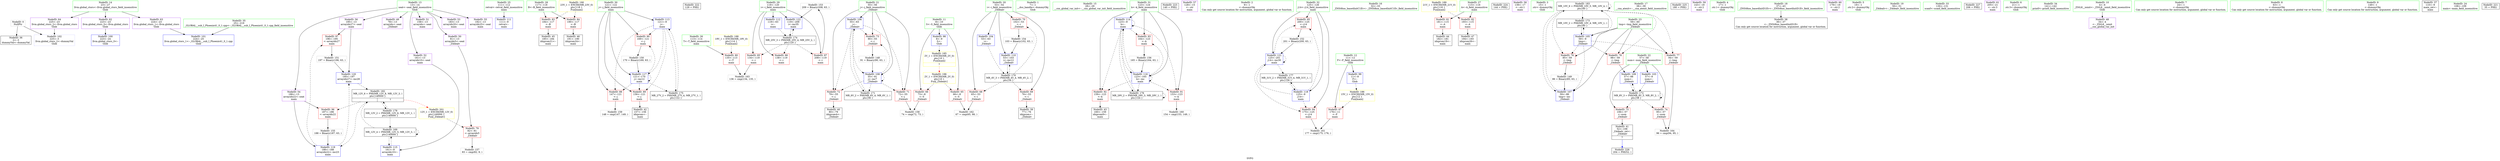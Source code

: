 digraph "SVFG" {
	label="SVFG";

	Node0x55be7a978090 [shape=record,color=grey,label="{NodeID: 0\nNullPtr}"];
	Node0x55be7a978090 -> Node0x55be7a991e50[style=solid];
	Node0x55be7a978090 -> Node0x55be7a992d80[style=solid];
	Node0x55be7a9928e0 [shape=record,color=red,label="{NodeID: 97\n196\<--195\n\<--arrayidx27\nmain\n}"];
	Node0x55be7a9928e0 -> Node0x55be7a999d30[style=solid];
	Node0x55be7a990db0 [shape=record,color=green,label="{NodeID: 14\n23\<--27\nllvm.global_ctors\<--llvm.global_ctors_field_insensitive\nGlob }"];
	Node0x55be7a990db0 -> Node0x55be7a994390[style=solid];
	Node0x55be7a990db0 -> Node0x55be7a994460[style=solid];
	Node0x55be7a990db0 -> Node0x55be7a994530[style=solid];
	Node0x55be7a993500 [shape=record,color=blue,label="{NodeID: 111\n111\<--9\nretval\<--\nmain\n}"];
	Node0x55be7a9917d0 [shape=record,color=green,label="{NodeID: 28\n117\<--118\nB\<--B_field_insensitive\nmain\n}"];
	Node0x55be7a9917d0 -> Node0x55be7a9954a0[style=solid];
	Node0x55be7a9917d0 -> Node0x55be7a995570[style=solid];
	Node0x55be7a992330 [shape=record,color=black,label="{NodeID: 42\n157\<--156\nidxprom\<--\nmain\n}"];
	Node0x55be7a9b4680 [shape=record,color=black,label="{NodeID: 222\n129 = PHI()\n}"];
	Node0x55be7a993eb0 [shape=record,color=purple,label="{NodeID: 56\n195\<--13\narrayidx27\<--seat\nmain\n}"];
	Node0x55be7a993eb0 -> Node0x55be7a9928e0[style=solid];
	Node0x55be7a993eb0 -> Node0x55be7a9983a0[style=solid];
	Node0x55be7a99a030 [shape=record,color=grey,label="{NodeID: 153\n209 = Binary(208, 63, )\n}"];
	Node0x55be7a99a030 -> Node0x55be7a998540[style=solid];
	Node0x55be7a994a10 [shape=record,color=red,label="{NodeID: 70\n102\<--53\n\<--i\n_Z4dealv\n}"];
	Node0x55be7a994a10 -> Node0x55be7a99a1b0[style=solid];
	Node0x55be7a995570 [shape=record,color=red,label="{NodeID: 84\n190\<--117\n\<--B\nmain\n}"];
	Node0x55be7a995570 -> Node0x55be7a992670[style=solid];
	Node0x55be7a98a8a0 [shape=record,color=green,label="{NodeID: 1\n7\<--1\n__dso_handle\<--dummyObj\nGlob }"];
	Node0x55be7a9929b0 [shape=record,color=blue,label="{NodeID: 98\n8\<--9\nS\<--\nGlob }"];
	Node0x55be7a9929b0 -> Node0x55be7a9a6780[style=dashed];
	Node0x55be7a990e40 [shape=record,color=green,label="{NodeID: 15\n28\<--29\n__cxx_global_var_init\<--__cxx_global_var_init_field_insensitive\n}"];
	Node0x55be7a9935d0 [shape=record,color=blue,label="{NodeID: 112\n119\<--63\ni\<--\nmain\n}"];
	Node0x55be7a9935d0 -> Node0x55be7a9a3080[style=dashed];
	Node0x55be7a9918a0 [shape=record,color=green,label="{NodeID: 29\n119\<--120\ni\<--i_field_insensitive\nmain\n}"];
	Node0x55be7a9918a0 -> Node0x55be7a995640[style=solid];
	Node0x55be7a9918a0 -> Node0x55be7a995710[style=solid];
	Node0x55be7a9918a0 -> Node0x55be7a9957e0[style=solid];
	Node0x55be7a9918a0 -> Node0x55be7a9935d0[style=solid];
	Node0x55be7a9918a0 -> Node0x55be7a998540[style=solid];
	Node0x55be7a992400 [shape=record,color=black,label="{NodeID: 43\n160\<--159\nidxprom9\<--\nmain\n}"];
	Node0x55be7a9b4780 [shape=record,color=black,label="{NodeID: 223\n140 = PHI()\n}"];
	Node0x55be7a993f80 [shape=record,color=purple,label="{NodeID: 57\n128\<--15\n\<--.str\nmain\n}"];
	Node0x55be7a99a1b0 [shape=record,color=grey,label="{NodeID: 154\n103 = Binary(102, 63, )\n}"];
	Node0x55be7a99a1b0 -> Node0x55be7a993430[style=solid];
	Node0x55be7a994ae0 [shape=record,color=red,label="{NodeID: 71\n72\<--55\n\<--j\n_Z4dealv\n}"];
	Node0x55be7a994ae0 -> Node0x55be7a99a7b0[style=solid];
	Node0x55be7a995640 [shape=record,color=red,label="{NodeID: 85\n134\<--119\n\<--i\nmain\n}"];
	Node0x55be7a995640 -> Node0x55be7a99af30[style=solid];
	Node0x55be7a978ad0 [shape=record,color=green,label="{NodeID: 2\n9\<--1\n\<--dummyObj\nCan only get source location for instruction, argument, global var or function.}"];
	Node0x55be7a9a5880 [shape=record,color=black,label="{NodeID: 182\nMR_12V_6 = PHI(MR_12V_8, MR_12V_3, )\npts\{140000 \}\n|{|<s3>7}}"];
	Node0x55be7a9a5880 -> Node0x55be7a992810[style=dashed];
	Node0x55be7a9a5880 -> Node0x55be7a9982d0[style=dashed];
	Node0x55be7a9a5880 -> Node0x55be7a9a4480[style=dashed];
	Node0x55be7a9a5880:s3 -> Node0x55be7a9a9820[style=dashed,color=red];
	Node0x55be7a992a80 [shape=record,color=blue,label="{NodeID: 99\n11\<--9\nF\<--\nGlob }"];
	Node0x55be7a992a80 -> Node0x55be7a9a72a0[style=dashed];
	Node0x55be7a990ed0 [shape=record,color=green,label="{NodeID: 16\n32\<--33\n_ZNSt8ios_base4InitC1Ev\<--_ZNSt8ios_base4InitC1Ev_field_insensitive\n}"];
	Node0x55be7a996ac0 [shape=record,color=yellow,style=double,label="{NodeID: 196\n2V_1 = ENCHI(MR_2V_0)\npts\{10 \}\nFun[_Z4dealv]}"];
	Node0x55be7a996ac0 -> Node0x55be7a994600[style=dashed];
	Node0x55be7a996ac0 -> Node0x55be7a9946d0[style=dashed];
	Node0x55be7a9936a0 [shape=record,color=blue,label="{NodeID: 113\n121\<--9\nj\<--\nmain\n}"];
	Node0x55be7a9936a0 -> Node0x55be7a9958b0[style=dashed];
	Node0x55be7a9936a0 -> Node0x55be7a995980[style=dashed];
	Node0x55be7a9936a0 -> Node0x55be7a995a50[style=dashed];
	Node0x55be7a9936a0 -> Node0x55be7a998130[style=dashed];
	Node0x55be7a9936a0 -> Node0x55be7a9a3580[style=dashed];
	Node0x55be7a991970 [shape=record,color=green,label="{NodeID: 30\n121\<--122\nj\<--j_field_insensitive\nmain\n}"];
	Node0x55be7a991970 -> Node0x55be7a9958b0[style=solid];
	Node0x55be7a991970 -> Node0x55be7a995980[style=solid];
	Node0x55be7a991970 -> Node0x55be7a995a50[style=solid];
	Node0x55be7a991970 -> Node0x55be7a9936a0[style=solid];
	Node0x55be7a991970 -> Node0x55be7a998130[style=solid];
	Node0x55be7a9924d0 [shape=record,color=black,label="{NodeID: 44\n182\<--181\nidxprom19\<--\nmain\n}"];
	Node0x55be7a9b4880 [shape=record,color=black,label="{NodeID: 224\n144 = PHI()\n}"];
	Node0x55be7a994050 [shape=record,color=purple,label="{NodeID: 58\n139\<--17\n\<--.str.1\nmain\n}"];
	Node0x55be7a99a330 [shape=record,color=grey,label="{NodeID: 155\n188 = Binary(187, 63, )\n}"];
	Node0x55be7a99a330 -> Node0x55be7a9982d0[style=solid];
	Node0x55be7a994bb0 [shape=record,color=red,label="{NodeID: 72\n79\<--55\n\<--j\n_Z4dealv\n}"];
	Node0x55be7a994bb0 -> Node0x55be7a992190[style=solid];
	Node0x55be7a9a1780 [shape=record,color=black,label="{NodeID: 169\nMR_12V_4 = PHI(MR_12V_5, MR_12V_3, )\npts\{140000 \}\n}"];
	Node0x55be7a9a1780 -> Node0x55be7a997f90[style=dashed];
	Node0x55be7a9a1780 -> Node0x55be7a9a1780[style=dashed];
	Node0x55be7a9a1780 -> Node0x55be7a9a5880[style=dashed];
	Node0x55be7a995710 [shape=record,color=red,label="{NodeID: 86\n138\<--119\n\<--i\nmain\n}"];
	Node0x55be7a98b8f0 [shape=record,color=green,label="{NodeID: 3\n15\<--1\n.str\<--dummyObj\nGlob }"];
	Node0x55be7a9a5d80 [shape=record,color=black,label="{NodeID: 183\nMR_10V_6 = PHI(MR_10V_5, MR_10V_4, )\npts\{60 \}\n}"];
	Node0x55be7a9a5d80 -> Node0x55be7a994ef0[style=dashed];
	Node0x55be7a9a5d80 -> Node0x55be7a994fc0[style=dashed];
	Node0x55be7a9a5d80 -> Node0x55be7a995090[style=dashed];
	Node0x55be7a9a5d80 -> Node0x55be7a9931c0[style=dashed];
	Node0x55be7a9a5d80 -> Node0x55be7a9a2b80[style=dashed];
	Node0x55be7a9a5d80 -> Node0x55be7a9a5d80[style=dashed];
	Node0x55be7a992b80 [shape=record,color=blue,label="{NodeID: 100\n223\<--24\nllvm.global_ctors_0\<--\nGlob }"];
	Node0x55be7a990f60 [shape=record,color=green,label="{NodeID: 17\n38\<--39\n__cxa_atexit\<--__cxa_atexit_field_insensitive\n}"];
	Node0x55be7a993770 [shape=record,color=blue,label="{NodeID: 114\n123\<--9\nk\<--\nmain\n}"];
	Node0x55be7a993770 -> Node0x55be7a995b20[style=dashed];
	Node0x55be7a993770 -> Node0x55be7a995bf0[style=dashed];
	Node0x55be7a993770 -> Node0x55be7a995cc0[style=dashed];
	Node0x55be7a993770 -> Node0x55be7a993770[style=dashed];
	Node0x55be7a993770 -> Node0x55be7a998060[style=dashed];
	Node0x55be7a993770 -> Node0x55be7a9a3a80[style=dashed];
	Node0x55be7a991a40 [shape=record,color=green,label="{NodeID: 31\n123\<--124\nk\<--k_field_insensitive\nmain\n}"];
	Node0x55be7a991a40 -> Node0x55be7a995b20[style=solid];
	Node0x55be7a991a40 -> Node0x55be7a995bf0[style=solid];
	Node0x55be7a991a40 -> Node0x55be7a995cc0[style=solid];
	Node0x55be7a991a40 -> Node0x55be7a993770[style=solid];
	Node0x55be7a991a40 -> Node0x55be7a998060[style=solid];
	Node0x55be7a9925a0 [shape=record,color=black,label="{NodeID: 45\n185\<--184\nidxprom21\<--\nmain\n}"];
	Node0x55be7a9b4980 [shape=record,color=black,label="{NodeID: 225\n180 = PHI()\n}"];
	Node0x55be7a994120 [shape=record,color=purple,label="{NodeID: 59\n143\<--19\n\<--.str.2\nmain\n}"];
	Node0x55be7a99a4b0 [shape=record,color=grey,label="{NodeID: 156\n165 = Binary(164, 63, )\n}"];
	Node0x55be7a99a4b0 -> Node0x55be7a998060[style=solid];
	Node0x55be7a994c80 [shape=record,color=red,label="{NodeID: 73\n90\<--55\n\<--j\n_Z4dealv\n}"];
	Node0x55be7a994c80 -> Node0x55be7a9998b0[style=solid];
	Node0x55be7a9a1c80 [shape=record,color=black,label="{NodeID: 170\nMR_4V_3 = PHI(MR_4V_4, MR_4V_2, )\npts\{54 \}\n}"];
	Node0x55be7a9a1c80 -> Node0x55be7a994870[style=dashed];
	Node0x55be7a9a1c80 -> Node0x55be7a994940[style=dashed];
	Node0x55be7a9a1c80 -> Node0x55be7a994a10[style=dashed];
	Node0x55be7a9a1c80 -> Node0x55be7a993430[style=dashed];
	Node0x55be7a9957e0 [shape=record,color=red,label="{NodeID: 87\n208\<--119\n\<--i\nmain\n}"];
	Node0x55be7a9957e0 -> Node0x55be7a99a030[style=solid];
	Node0x55be7a9784e0 [shape=record,color=green,label="{NodeID: 4\n17\<--1\n.str.1\<--dummyObj\nGlob }"];
	Node0x55be7a992c80 [shape=record,color=blue,label="{NodeID: 101\n224\<--25\nllvm.global_ctors_1\<--_GLOBAL__sub_I_Phoenix41_0_1.cpp\nGlob }"];
	Node0x55be7a990ff0 [shape=record,color=green,label="{NodeID: 18\n37\<--43\n_ZNSt8ios_base4InitD1Ev\<--_ZNSt8ios_base4InitD1Ev_field_insensitive\n}"];
	Node0x55be7a990ff0 -> Node0x55be7a991ff0[style=solid];
	Node0x55be7a997f90 [shape=record,color=blue,label="{NodeID: 115\n161\<--9\narrayidx10\<--\nmain\n}"];
	Node0x55be7a997f90 -> Node0x55be7a9a1780[style=dashed];
	Node0x55be7a991b10 [shape=record,color=green,label="{NodeID: 32\n125\<--126\nj14\<--j14_field_insensitive\nmain\n}"];
	Node0x55be7a991b10 -> Node0x55be7a995d90[style=solid];
	Node0x55be7a991b10 -> Node0x55be7a995e60[style=solid];
	Node0x55be7a991b10 -> Node0x55be7a998200[style=solid];
	Node0x55be7a991b10 -> Node0x55be7a998470[style=solid];
	Node0x55be7a992670 [shape=record,color=black,label="{NodeID: 46\n191\<--190\nidxprom24\<--\nmain\n}"];
	Node0x55be7a9b4a80 [shape=record,color=black,label="{NodeID: 226\n204 = PHI(52, )\n}"];
	Node0x55be7a9941f0 [shape=record,color=purple,label="{NodeID: 60\n179\<--19\n\<--.str.2\nmain\n}"];
	Node0x55be7a99a630 [shape=record,color=grey,label="{NodeID: 157\n83 = cmp(82, 9, )\n}"];
	Node0x55be7a994d50 [shape=record,color=red,label="{NodeID: 74\n95\<--57\n\<--num\n_Z4dealv\n}"];
	Node0x55be7a994d50 -> Node0x55be7a99b0b0[style=solid];
	Node0x55be7a9a2180 [shape=record,color=black,label="{NodeID: 171\nMR_6V_2 = PHI(MR_6V_4, MR_6V_1, )\npts\{56 \}\n}"];
	Node0x55be7a9a2180 -> Node0x55be7a9930f0[style=dashed];
	Node0x55be7a9958b0 [shape=record,color=red,label="{NodeID: 88\n147\<--121\n\<--j\nmain\n}"];
	Node0x55be7a9958b0 -> Node0x55be7a99a930[style=solid];
	Node0x55be7a9783a0 [shape=record,color=green,label="{NodeID: 5\n19\<--1\n.str.2\<--dummyObj\nGlob }"];
	Node0x55be7a9a6780 [shape=record,color=yellow,style=double,label="{NodeID: 185\n2V_1 = ENCHI(MR_2V_0)\npts\{10 \}\nFun[main]|{<s0>7}}"];
	Node0x55be7a9a6780:s0 -> Node0x55be7a996ac0[style=dashed,color=red];
	Node0x55be7a992d80 [shape=record,color=blue, style = dotted,label="{NodeID: 102\n225\<--3\nllvm.global_ctors_2\<--dummyVal\nGlob }"];
	Node0x55be7a991080 [shape=record,color=green,label="{NodeID: 19\n50\<--51\n_Z4dealv\<--_Z4dealv_field_insensitive\n}"];
	Node0x55be7a998060 [shape=record,color=blue,label="{NodeID: 116\n123\<--165\nk\<--inc\nmain\n}"];
	Node0x55be7a998060 -> Node0x55be7a995b20[style=dashed];
	Node0x55be7a998060 -> Node0x55be7a995bf0[style=dashed];
	Node0x55be7a998060 -> Node0x55be7a995cc0[style=dashed];
	Node0x55be7a998060 -> Node0x55be7a993770[style=dashed];
	Node0x55be7a998060 -> Node0x55be7a998060[style=dashed];
	Node0x55be7a998060 -> Node0x55be7a9a3a80[style=dashed];
	Node0x55be7a991be0 [shape=record,color=green,label="{NodeID: 33\n130\<--131\nscanf\<--scanf_field_insensitive\n}"];
	Node0x55be7a992740 [shape=record,color=black,label="{NodeID: 47\n194\<--193\nidxprom26\<--\nmain\n}"];
	Node0x55be7a9b4c70 [shape=record,color=black,label="{NodeID: 227\n206 = PHI()\n}"];
	Node0x55be7a9942c0 [shape=record,color=purple,label="{NodeID: 61\n205\<--21\n\<--.str.3\nmain\n}"];
	Node0x55be7a99a7b0 [shape=record,color=grey,label="{NodeID: 158\n74 = cmp(72, 73, )\n}"];
	Node0x55be7a994e20 [shape=record,color=red,label="{NodeID: 75\n106\<--57\n\<--num\n_Z4dealv\n}"];
	Node0x55be7a994e20 -> Node0x55be7a992260[style=solid];
	Node0x55be7a9a2680 [shape=record,color=black,label="{NodeID: 172\nMR_8V_3 = PHI(MR_8V_5, MR_8V_2, )\npts\{58 \}\n}"];
	Node0x55be7a9a2680 -> Node0x55be7a994d50[style=dashed];
	Node0x55be7a9a2680 -> Node0x55be7a994e20[style=dashed];
	Node0x55be7a9a2680 -> Node0x55be7a993360[style=dashed];
	Node0x55be7a9a2680 -> Node0x55be7a9a2680[style=dashed];
	Node0x55be7a995980 [shape=record,color=red,label="{NodeID: 89\n156\<--121\n\<--j\nmain\n}"];
	Node0x55be7a995980 -> Node0x55be7a992330[style=solid];
	Node0x55be7a978980 [shape=record,color=green,label="{NodeID: 6\n21\<--1\n.str.3\<--dummyObj\nGlob }"];
	Node0x55be7a9a72a0 [shape=record,color=yellow,style=double,label="{NodeID: 186\n15V_1 = ENCHI(MR_15V_0)\npts\{12 \}\nFun[main]}"];
	Node0x55be7a9a72a0 -> Node0x55be7a9947a0[style=dashed];
	Node0x55be7a992e80 [shape=record,color=blue,label="{NodeID: 103\n57\<--9\nnum\<--\n_Z4dealv\n}"];
	Node0x55be7a992e80 -> Node0x55be7a9a2680[style=dashed];
	Node0x55be7a991150 [shape=record,color=green,label="{NodeID: 20\n53\<--54\ni\<--i_field_insensitive\n_Z4dealv\n}"];
	Node0x55be7a991150 -> Node0x55be7a994870[style=solid];
	Node0x55be7a991150 -> Node0x55be7a994940[style=solid];
	Node0x55be7a991150 -> Node0x55be7a994a10[style=solid];
	Node0x55be7a991150 -> Node0x55be7a992f50[style=solid];
	Node0x55be7a991150 -> Node0x55be7a993430[style=solid];
	Node0x55be7a998130 [shape=record,color=blue,label="{NodeID: 117\n121\<--170\nj\<--inc12\nmain\n}"];
	Node0x55be7a998130 -> Node0x55be7a9958b0[style=dashed];
	Node0x55be7a998130 -> Node0x55be7a995980[style=dashed];
	Node0x55be7a998130 -> Node0x55be7a995a50[style=dashed];
	Node0x55be7a998130 -> Node0x55be7a998130[style=dashed];
	Node0x55be7a998130 -> Node0x55be7a9a3580[style=dashed];
	Node0x55be7a991cb0 [shape=record,color=green,label="{NodeID: 34\n141\<--142\nprintf\<--printf_field_insensitive\n}"];
	Node0x55be7a993830 [shape=record,color=purple,label="{NodeID: 48\n34\<--4\n\<--_ZStL8__ioinit\n__cxx_global_var_init\n}"];
	Node0x55be7a994390 [shape=record,color=purple,label="{NodeID: 62\n223\<--23\nllvm.global_ctors_0\<--llvm.global_ctors\nGlob }"];
	Node0x55be7a994390 -> Node0x55be7a992b80[style=solid];
	Node0x55be7a99a930 [shape=record,color=grey,label="{NodeID: 159\n148 = cmp(147, 149, )\n}"];
	Node0x55be7a994ef0 [shape=record,color=red,label="{NodeID: 76\n85\<--59\n\<--tmp\n_Z4dealv\n}"];
	Node0x55be7a994ef0 -> Node0x55be7a999a30[style=solid];
	Node0x55be7a9a2b80 [shape=record,color=black,label="{NodeID: 173\nMR_10V_2 = PHI(MR_10V_4, MR_10V_1, )\npts\{60 \}\n}"];
	Node0x55be7a9a2b80 -> Node0x55be7a993020[style=dashed];
	Node0x55be7a995a50 [shape=record,color=red,label="{NodeID: 90\n169\<--121\n\<--j\nmain\n}"];
	Node0x55be7a995a50 -> Node0x55be7a999bb0[style=solid];
	Node0x55be7a9786b0 [shape=record,color=green,label="{NodeID: 7\n24\<--1\n\<--dummyObj\nCan only get source location for instruction, argument, global var or function.}"];
	Node0x55be7a992f50 [shape=record,color=blue,label="{NodeID: 104\n53\<--63\ni\<--\n_Z4dealv\n}"];
	Node0x55be7a992f50 -> Node0x55be7a9a1c80[style=dashed];
	Node0x55be7a991220 [shape=record,color=green,label="{NodeID: 21\n55\<--56\nj\<--j_field_insensitive\n_Z4dealv\n}"];
	Node0x55be7a991220 -> Node0x55be7a994ae0[style=solid];
	Node0x55be7a991220 -> Node0x55be7a994bb0[style=solid];
	Node0x55be7a991220 -> Node0x55be7a994c80[style=solid];
	Node0x55be7a991220 -> Node0x55be7a9930f0[style=solid];
	Node0x55be7a991220 -> Node0x55be7a993290[style=solid];
	Node0x55be7a9a9820 [shape=record,color=yellow,style=double,label="{NodeID: 201\n12V_1 = ENCHI(MR_12V_0)\npts\{140000 \}\nFun[_Z4dealv]}"];
	Node0x55be7a9a9820 -> Node0x55be7a995160[style=dashed];
	Node0x55be7a998200 [shape=record,color=blue,label="{NodeID: 118\n125\<--9\nj14\<--\nmain\n}"];
	Node0x55be7a998200 -> Node0x55be7a995d90[style=dashed];
	Node0x55be7a998200 -> Node0x55be7a995e60[style=dashed];
	Node0x55be7a998200 -> Node0x55be7a998470[style=dashed];
	Node0x55be7a998200 -> Node0x55be7a9a3f80[style=dashed];
	Node0x55be7a991d80 [shape=record,color=green,label="{NodeID: 35\n25\<--219\n_GLOBAL__sub_I_Phoenix41_0_1.cpp\<--_GLOBAL__sub_I_Phoenix41_0_1.cpp_field_insensitive\n}"];
	Node0x55be7a991d80 -> Node0x55be7a992c80[style=solid];
	Node0x55be7a993900 [shape=record,color=purple,label="{NodeID: 49\n78\<--13\narrayidx\<--seat\n_Z4dealv\n}"];
	Node0x55be7a994460 [shape=record,color=purple,label="{NodeID: 63\n224\<--23\nllvm.global_ctors_1\<--llvm.global_ctors\nGlob }"];
	Node0x55be7a994460 -> Node0x55be7a992c80[style=solid];
	Node0x55be7a99aab0 [shape=record,color=grey,label="{NodeID: 160\n154 = cmp(153, 149, )\n}"];
	Node0x55be7a994fc0 [shape=record,color=red,label="{NodeID: 77\n94\<--59\n\<--tmp\n_Z4dealv\n}"];
	Node0x55be7a994fc0 -> Node0x55be7a99b0b0[style=solid];
	Node0x55be7a9a3080 [shape=record,color=black,label="{NodeID: 174\nMR_25V_3 = PHI(MR_25V_4, MR_25V_2, )\npts\{120 \}\n}"];
	Node0x55be7a9a3080 -> Node0x55be7a995640[style=dashed];
	Node0x55be7a9a3080 -> Node0x55be7a995710[style=dashed];
	Node0x55be7a9a3080 -> Node0x55be7a9957e0[style=dashed];
	Node0x55be7a9a3080 -> Node0x55be7a998540[style=dashed];
	Node0x55be7a995b20 [shape=record,color=red,label="{NodeID: 91\n153\<--123\n\<--k\nmain\n}"];
	Node0x55be7a995b20 -> Node0x55be7a99aab0[style=solid];
	Node0x55be7a978740 [shape=record,color=green,label="{NodeID: 8\n63\<--1\n\<--dummyObj\nCan only get source location for instruction, argument, global var or function.}"];
	Node0x55be7a9a7460 [shape=record,color=yellow,style=double,label="{NodeID: 188\n19V_1 = ENCHI(MR_19V_0)\npts\{114 \}\nFun[main]}"];
	Node0x55be7a9a7460 -> Node0x55be7a995230[style=dashed];
	Node0x55be7a993020 [shape=record,color=blue,label="{NodeID: 105\n59\<--9\ntmp\<--\n_Z4dealv\n}"];
	Node0x55be7a993020 -> Node0x55be7a994ef0[style=dashed];
	Node0x55be7a993020 -> Node0x55be7a994fc0[style=dashed];
	Node0x55be7a993020 -> Node0x55be7a995090[style=dashed];
	Node0x55be7a993020 -> Node0x55be7a9931c0[style=dashed];
	Node0x55be7a993020 -> Node0x55be7a9a2b80[style=dashed];
	Node0x55be7a993020 -> Node0x55be7a9a5d80[style=dashed];
	Node0x55be7a9912f0 [shape=record,color=green,label="{NodeID: 22\n57\<--58\nnum\<--num_field_insensitive\n_Z4dealv\n}"];
	Node0x55be7a9912f0 -> Node0x55be7a994d50[style=solid];
	Node0x55be7a9912f0 -> Node0x55be7a994e20[style=solid];
	Node0x55be7a9912f0 -> Node0x55be7a992e80[style=solid];
	Node0x55be7a9912f0 -> Node0x55be7a993360[style=solid];
	Node0x55be7a9982d0 [shape=record,color=blue,label="{NodeID: 119\n186\<--188\narrayidx22\<--inc23\nmain\n}"];
	Node0x55be7a9982d0 -> Node0x55be7a9928e0[style=dashed];
	Node0x55be7a9982d0 -> Node0x55be7a9983a0[style=dashed];
	Node0x55be7a991e50 [shape=record,color=black,label="{NodeID: 36\n2\<--3\ndummyVal\<--dummyVal\n}"];
	Node0x55be7a9939d0 [shape=record,color=purple,label="{NodeID: 50\n81\<--13\narrayidx5\<--seat\n_Z4dealv\n}"];
	Node0x55be7a9939d0 -> Node0x55be7a995160[style=solid];
	Node0x55be7a994530 [shape=record,color=purple,label="{NodeID: 64\n225\<--23\nllvm.global_ctors_2\<--llvm.global_ctors\nGlob }"];
	Node0x55be7a994530 -> Node0x55be7a992d80[style=solid];
	Node0x55be7a99ac30 [shape=record,color=grey,label="{NodeID: 161\n177 = cmp(175, 176, )\n}"];
	Node0x55be7a995090 [shape=record,color=red,label="{NodeID: 78\n98\<--59\n\<--tmp\n_Z4dealv\n}"];
	Node0x55be7a995090 -> Node0x55be7a993360[style=solid];
	Node0x55be7a9a3580 [shape=record,color=black,label="{NodeID: 175\nMR_27V_2 = PHI(MR_27V_4, MR_27V_1, )\npts\{122 \}\n}"];
	Node0x55be7a9a3580 -> Node0x55be7a9936a0[style=dashed];
	Node0x55be7a995bf0 [shape=record,color=red,label="{NodeID: 92\n159\<--123\n\<--k\nmain\n}"];
	Node0x55be7a995bf0 -> Node0x55be7a992400[style=solid];
	Node0x55be7a98a640 [shape=record,color=green,label="{NodeID: 9\n149\<--1\n\<--dummyObj\nCan only get source location for instruction, argument, global var or function.}"];
	Node0x55be7a9a7540 [shape=record,color=yellow,style=double,label="{NodeID: 189\n21V_1 = ENCHI(MR_21V_0)\npts\{116 \}\nFun[main]}"];
	Node0x55be7a9a7540 -> Node0x55be7a995300[style=dashed];
	Node0x55be7a9a7540 -> Node0x55be7a9953d0[style=dashed];
	Node0x55be7a9930f0 [shape=record,color=blue,label="{NodeID: 106\n55\<--63\nj\<--\n_Z4dealv\n}"];
	Node0x55be7a9930f0 -> Node0x55be7a994ae0[style=dashed];
	Node0x55be7a9930f0 -> Node0x55be7a994bb0[style=dashed];
	Node0x55be7a9930f0 -> Node0x55be7a994c80[style=dashed];
	Node0x55be7a9930f0 -> Node0x55be7a993290[style=dashed];
	Node0x55be7a9930f0 -> Node0x55be7a9a2180[style=dashed];
	Node0x55be7a9913c0 [shape=record,color=green,label="{NodeID: 23\n59\<--60\ntmp\<--tmp_field_insensitive\n_Z4dealv\n}"];
	Node0x55be7a9913c0 -> Node0x55be7a994ef0[style=solid];
	Node0x55be7a9913c0 -> Node0x55be7a994fc0[style=solid];
	Node0x55be7a9913c0 -> Node0x55be7a995090[style=solid];
	Node0x55be7a9913c0 -> Node0x55be7a993020[style=solid];
	Node0x55be7a9913c0 -> Node0x55be7a9931c0[style=solid];
	Node0x55be7a9983a0 [shape=record,color=blue,label="{NodeID: 120\n195\<--197\narrayidx27\<--inc28\nmain\n}"];
	Node0x55be7a9983a0 -> Node0x55be7a9a5880[style=dashed];
	Node0x55be7a991f20 [shape=record,color=black,label="{NodeID: 37\n110\<--9\nmain_ret\<--\nmain\n}"];
	Node0x55be7a993aa0 [shape=record,color=purple,label="{NodeID: 51\n158\<--13\narrayidx\<--seat\nmain\n}"];
	Node0x55be7a9998b0 [shape=record,color=grey,label="{NodeID: 148\n91 = Binary(90, 63, )\n}"];
	Node0x55be7a9998b0 -> Node0x55be7a993290[style=solid];
	Node0x55be7a994600 [shape=record,color=red,label="{NodeID: 65\n66\<--8\n\<--S\n_Z4dealv\n}"];
	Node0x55be7a994600 -> Node0x55be7a99adb0[style=solid];
	Node0x55be7a99adb0 [shape=record,color=grey,label="{NodeID: 162\n67 = cmp(65, 66, )\n}"];
	Node0x55be7a995160 [shape=record,color=red,label="{NodeID: 79\n82\<--81\n\<--arrayidx5\n_Z4dealv\n}"];
	Node0x55be7a995160 -> Node0x55be7a99a630[style=solid];
	Node0x55be7a9a3a80 [shape=record,color=black,label="{NodeID: 176\nMR_29V_2 = PHI(MR_29V_3, MR_29V_1, )\npts\{124 \}\n}"];
	Node0x55be7a9a3a80 -> Node0x55be7a993770[style=dashed];
	Node0x55be7a9a3a80 -> Node0x55be7a9a3a80[style=dashed];
	Node0x55be7a995cc0 [shape=record,color=red,label="{NodeID: 93\n164\<--123\n\<--k\nmain\n}"];
	Node0x55be7a995cc0 -> Node0x55be7a99a4b0[style=solid];
	Node0x55be7a98a6d0 [shape=record,color=green,label="{NodeID: 10\n4\<--6\n_ZStL8__ioinit\<--_ZStL8__ioinit_field_insensitive\nGlob }"];
	Node0x55be7a98a6d0 -> Node0x55be7a993830[style=solid];
	Node0x55be7a9a7620 [shape=record,color=yellow,style=double,label="{NodeID: 190\n23V_1 = ENCHI(MR_23V_0)\npts\{118 \}\nFun[main]}"];
	Node0x55be7a9a7620 -> Node0x55be7a9954a0[style=dashed];
	Node0x55be7a9a7620 -> Node0x55be7a995570[style=dashed];
	Node0x55be7a9931c0 [shape=record,color=blue,label="{NodeID: 107\n59\<--86\ntmp\<--inc\n_Z4dealv\n}"];
	Node0x55be7a9931c0 -> Node0x55be7a9a5d80[style=dashed];
	Node0x55be7a991490 [shape=record,color=green,label="{NodeID: 24\n108\<--109\nmain\<--main_field_insensitive\n}"];
	Node0x55be7a998470 [shape=record,color=blue,label="{NodeID: 121\n125\<--201\nj14\<--inc30\nmain\n}"];
	Node0x55be7a998470 -> Node0x55be7a995d90[style=dashed];
	Node0x55be7a998470 -> Node0x55be7a995e60[style=dashed];
	Node0x55be7a998470 -> Node0x55be7a998470[style=dashed];
	Node0x55be7a998470 -> Node0x55be7a9a3f80[style=dashed];
	Node0x55be7a991ff0 [shape=record,color=black,label="{NodeID: 38\n36\<--37\n\<--_ZNSt8ios_base4InitD1Ev\nCan only get source location for instruction, argument, global var or function.}"];
	Node0x55be7a993b70 [shape=record,color=purple,label="{NodeID: 52\n161\<--13\narrayidx10\<--seat\nmain\n}"];
	Node0x55be7a993b70 -> Node0x55be7a997f90[style=solid];
	Node0x55be7a999a30 [shape=record,color=grey,label="{NodeID: 149\n86 = Binary(85, 63, )\n}"];
	Node0x55be7a999a30 -> Node0x55be7a9931c0[style=solid];
	Node0x55be7a9946d0 [shape=record,color=red,label="{NodeID: 66\n73\<--8\n\<--S\n_Z4dealv\n}"];
	Node0x55be7a9946d0 -> Node0x55be7a99a7b0[style=solid];
	Node0x55be7a99af30 [shape=record,color=grey,label="{NodeID: 163\n136 = cmp(134, 135, )\n}"];
	Node0x55be7a995230 [shape=record,color=red,label="{NodeID: 80\n135\<--113\n\<--T\nmain\n}"];
	Node0x55be7a995230 -> Node0x55be7a99af30[style=solid];
	Node0x55be7a9a3f80 [shape=record,color=black,label="{NodeID: 177\nMR_31V_2 = PHI(MR_31V_4, MR_31V_1, )\npts\{126 \}\n}"];
	Node0x55be7a9a3f80 -> Node0x55be7a998200[style=dashed];
	Node0x55be7a995d90 [shape=record,color=red,label="{NodeID: 94\n175\<--125\n\<--j14\nmain\n}"];
	Node0x55be7a995d90 -> Node0x55be7a99ac30[style=solid];
	Node0x55be7a9903f0 [shape=record,color=green,label="{NodeID: 11\n8\<--10\nS\<--S_field_insensitive\nGlob }"];
	Node0x55be7a9903f0 -> Node0x55be7a994600[style=solid];
	Node0x55be7a9903f0 -> Node0x55be7a9946d0[style=solid];
	Node0x55be7a9903f0 -> Node0x55be7a9929b0[style=solid];
	Node0x55be7a993290 [shape=record,color=blue,label="{NodeID: 108\n55\<--91\nj\<--inc7\n_Z4dealv\n}"];
	Node0x55be7a993290 -> Node0x55be7a994ae0[style=dashed];
	Node0x55be7a993290 -> Node0x55be7a994bb0[style=dashed];
	Node0x55be7a993290 -> Node0x55be7a994c80[style=dashed];
	Node0x55be7a993290 -> Node0x55be7a993290[style=dashed];
	Node0x55be7a993290 -> Node0x55be7a9a2180[style=dashed];
	Node0x55be7a991560 [shape=record,color=green,label="{NodeID: 25\n111\<--112\nretval\<--retval_field_insensitive\nmain\n}"];
	Node0x55be7a991560 -> Node0x55be7a993500[style=solid];
	Node0x55be7a998540 [shape=record,color=blue,label="{NodeID: 122\n119\<--209\ni\<--inc35\nmain\n}"];
	Node0x55be7a998540 -> Node0x55be7a9a3080[style=dashed];
	Node0x55be7a9920c0 [shape=record,color=black,label="{NodeID: 39\n77\<--76\nidxprom\<--\n_Z4dealv\n}"];
	Node0x55be7a993c40 [shape=record,color=purple,label="{NodeID: 53\n183\<--13\narrayidx20\<--seat\nmain\n}"];
	Node0x55be7a999bb0 [shape=record,color=grey,label="{NodeID: 150\n170 = Binary(169, 63, )\n}"];
	Node0x55be7a999bb0 -> Node0x55be7a998130[style=solid];
	Node0x55be7a9947a0 [shape=record,color=red,label="{NodeID: 67\n176\<--11\n\<--F\nmain\n}"];
	Node0x55be7a9947a0 -> Node0x55be7a99ac30[style=solid];
	Node0x55be7a99b0b0 [shape=record,color=grey,label="{NodeID: 164\n96 = cmp(94, 95, )\n}"];
	Node0x55be7a995300 [shape=record,color=red,label="{NodeID: 81\n181\<--115\n\<--A\nmain\n}"];
	Node0x55be7a995300 -> Node0x55be7a9924d0[style=solid];
	Node0x55be7a9a4480 [shape=record,color=black,label="{NodeID: 178\nMR_12V_2 = PHI(MR_12V_6, MR_12V_1, )\npts\{140000 \}\n}"];
	Node0x55be7a9a4480 -> Node0x55be7a9a1780[style=dashed];
	Node0x55be7a9a4480 -> Node0x55be7a9a5880[style=dashed];
	Node0x55be7a995e60 [shape=record,color=red,label="{NodeID: 95\n200\<--125\n\<--j14\nmain\n}"];
	Node0x55be7a995e60 -> Node0x55be7a999eb0[style=solid];
	Node0x55be7a9904c0 [shape=record,color=green,label="{NodeID: 12\n11\<--12\nF\<--F_field_insensitive\nGlob }"];
	Node0x55be7a9904c0 -> Node0x55be7a9947a0[style=solid];
	Node0x55be7a9904c0 -> Node0x55be7a992a80[style=solid];
	Node0x55be7a993360 [shape=record,color=blue,label="{NodeID: 109\n57\<--98\nnum\<--\n_Z4dealv\n}"];
	Node0x55be7a993360 -> Node0x55be7a9a2680[style=dashed];
	Node0x55be7a991630 [shape=record,color=green,label="{NodeID: 26\n113\<--114\nT\<--T_field_insensitive\nmain\n}"];
	Node0x55be7a991630 -> Node0x55be7a995230[style=solid];
	Node0x55be7a992190 [shape=record,color=black,label="{NodeID: 40\n80\<--79\nidxprom4\<--\n_Z4dealv\n}"];
	Node0x55be7a993d10 [shape=record,color=purple,label="{NodeID: 54\n186\<--13\narrayidx22\<--seat\nmain\n}"];
	Node0x55be7a993d10 -> Node0x55be7a992810[style=solid];
	Node0x55be7a993d10 -> Node0x55be7a9982d0[style=solid];
	Node0x55be7a999d30 [shape=record,color=grey,label="{NodeID: 151\n197 = Binary(196, 63, )\n}"];
	Node0x55be7a999d30 -> Node0x55be7a9983a0[style=solid];
	Node0x55be7a994870 [shape=record,color=red,label="{NodeID: 68\n65\<--53\n\<--i\n_Z4dealv\n}"];
	Node0x55be7a994870 -> Node0x55be7a99adb0[style=solid];
	Node0x55be7a9953d0 [shape=record,color=red,label="{NodeID: 82\n193\<--115\n\<--A\nmain\n}"];
	Node0x55be7a9953d0 -> Node0x55be7a992740[style=solid];
	Node0x55be7a992810 [shape=record,color=red,label="{NodeID: 96\n187\<--186\n\<--arrayidx22\nmain\n}"];
	Node0x55be7a992810 -> Node0x55be7a99a330[style=solid];
	Node0x55be7a990d20 [shape=record,color=green,label="{NodeID: 13\n13\<--14\nseat\<--seat_field_insensitive\nGlob }"];
	Node0x55be7a990d20 -> Node0x55be7a993900[style=solid];
	Node0x55be7a990d20 -> Node0x55be7a9939d0[style=solid];
	Node0x55be7a990d20 -> Node0x55be7a993aa0[style=solid];
	Node0x55be7a990d20 -> Node0x55be7a993b70[style=solid];
	Node0x55be7a990d20 -> Node0x55be7a993c40[style=solid];
	Node0x55be7a990d20 -> Node0x55be7a993d10[style=solid];
	Node0x55be7a990d20 -> Node0x55be7a993de0[style=solid];
	Node0x55be7a990d20 -> Node0x55be7a993eb0[style=solid];
	Node0x55be7a993430 [shape=record,color=blue,label="{NodeID: 110\n53\<--103\ni\<--inc12\n_Z4dealv\n}"];
	Node0x55be7a993430 -> Node0x55be7a9a1c80[style=dashed];
	Node0x55be7a991700 [shape=record,color=green,label="{NodeID: 27\n115\<--116\nA\<--A_field_insensitive\nmain\n}"];
	Node0x55be7a991700 -> Node0x55be7a995300[style=solid];
	Node0x55be7a991700 -> Node0x55be7a9953d0[style=solid];
	Node0x55be7a992260 [shape=record,color=black,label="{NodeID: 41\n52\<--106\n_Z4dealv_ret\<--\n_Z4dealv\n|{<s0>7}}"];
	Node0x55be7a992260:s0 -> Node0x55be7a9b4a80[style=solid,color=blue];
	Node0x55be7a7a6b40 [shape=record,color=black,label="{NodeID: 221\n35 = PHI()\n}"];
	Node0x55be7a993de0 [shape=record,color=purple,label="{NodeID: 55\n192\<--13\narrayidx25\<--seat\nmain\n}"];
	Node0x55be7a999eb0 [shape=record,color=grey,label="{NodeID: 152\n201 = Binary(200, 63, )\n}"];
	Node0x55be7a999eb0 -> Node0x55be7a998470[style=solid];
	Node0x55be7a994940 [shape=record,color=red,label="{NodeID: 69\n76\<--53\n\<--i\n_Z4dealv\n}"];
	Node0x55be7a994940 -> Node0x55be7a9920c0[style=solid];
	Node0x55be7a9954a0 [shape=record,color=red,label="{NodeID: 83\n184\<--117\n\<--B\nmain\n}"];
	Node0x55be7a9954a0 -> Node0x55be7a9925a0[style=solid];
}
